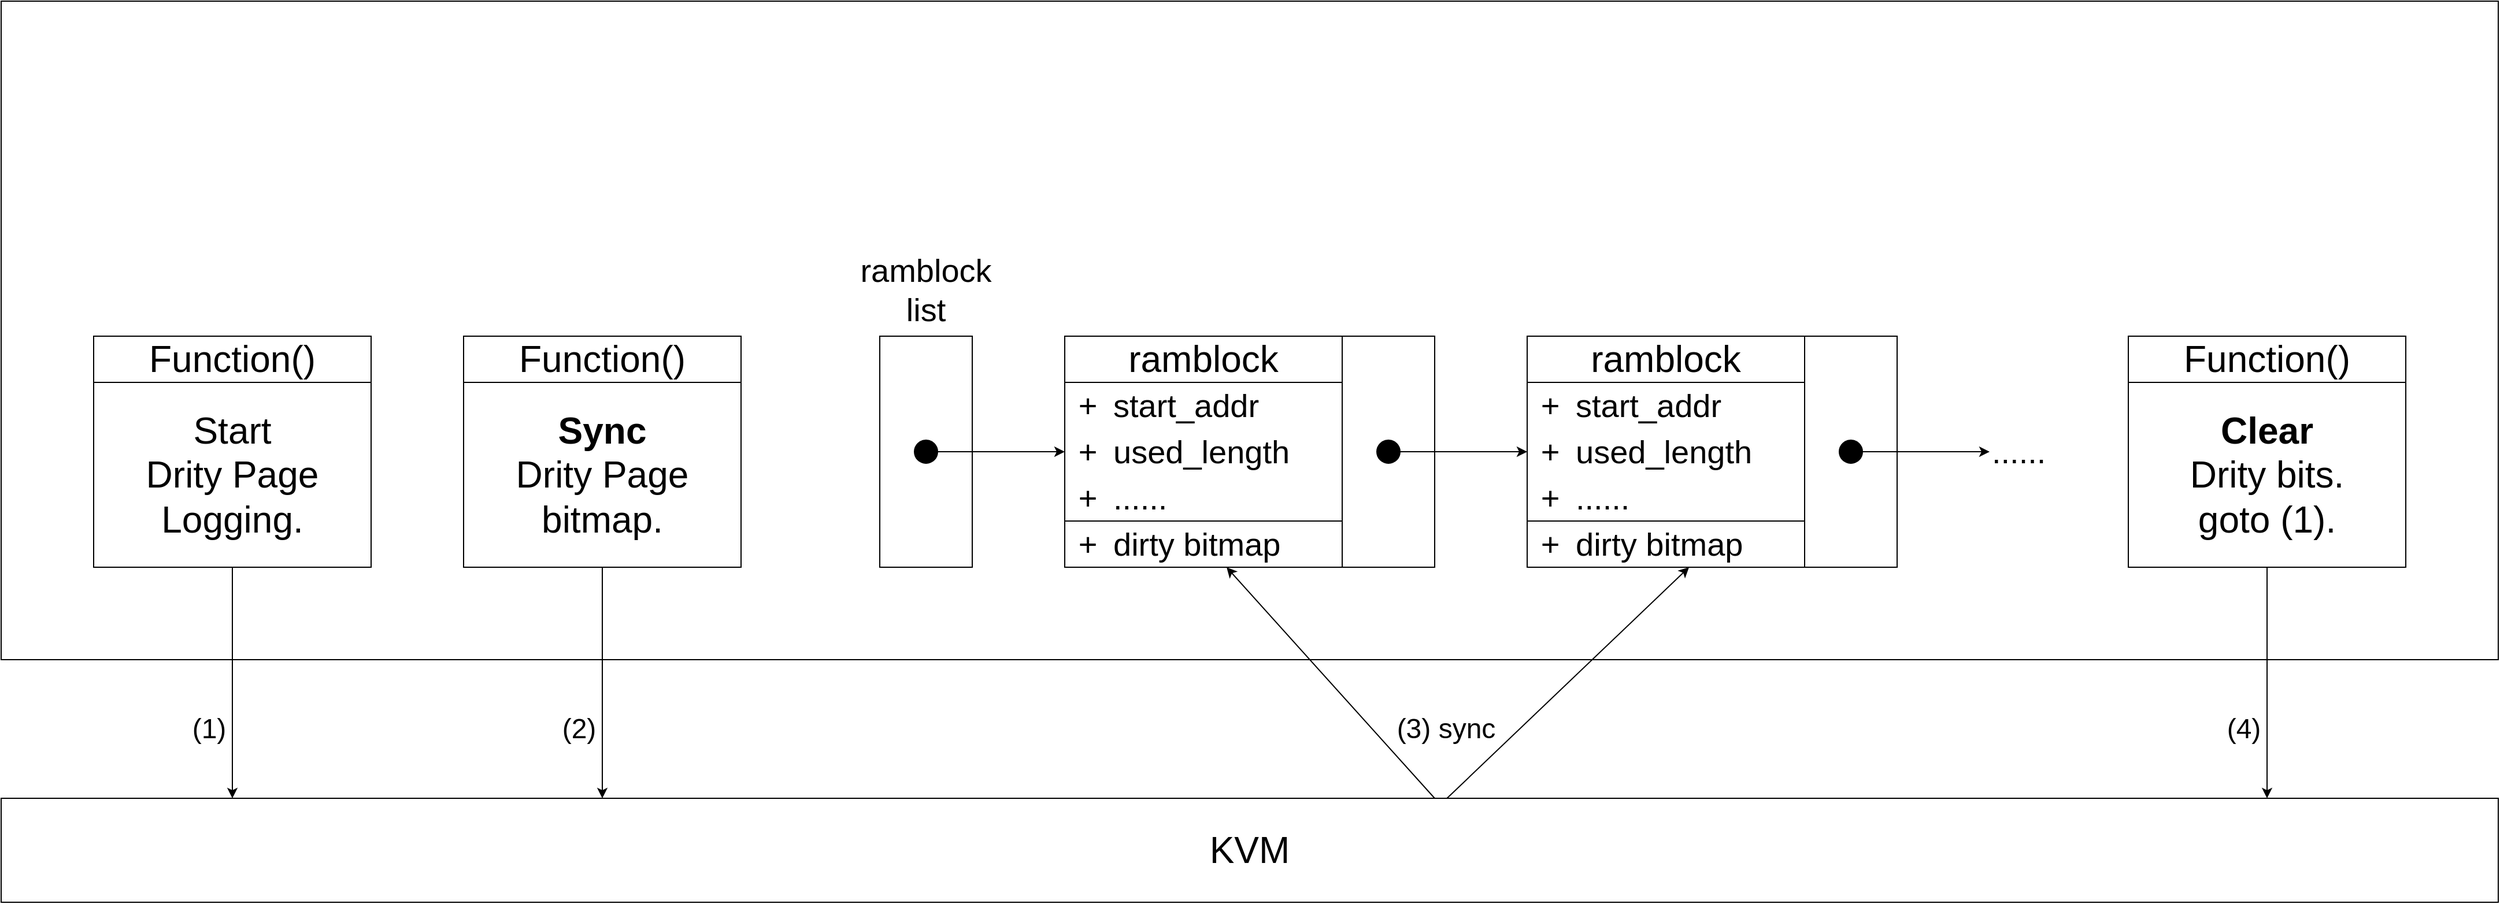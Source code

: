 <mxfile version="21.6.2" type="github">
  <diagram name="第 1 页" id="eFLcW4rc1OjBL_pe3tL0">
    <mxGraphModel dx="2846" dy="2324" grid="1" gridSize="10" guides="1" tooltips="1" connect="1" arrows="1" fold="1" page="1" pageScale="1" pageWidth="827" pageHeight="1169" math="0" shadow="0">
      <root>
        <mxCell id="0" />
        <mxCell id="1" parent="0" />
        <mxCell id="zmStRXuhUgsYv_nEsaAY-51" value="" style="rounded=0;whiteSpace=wrap;html=1;" vertex="1" parent="1">
          <mxGeometry x="-720" y="-130" width="2160" height="570" as="geometry" />
        </mxCell>
        <mxCell id="zmStRXuhUgsYv_nEsaAY-1" value="" style="rounded=0;whiteSpace=wrap;html=1;align=left;" vertex="1" parent="1">
          <mxGeometry x="200" y="200" width="240" height="160" as="geometry" />
        </mxCell>
        <mxCell id="zmStRXuhUgsYv_nEsaAY-2" value="" style="rounded=0;whiteSpace=wrap;html=1;" vertex="1" parent="1">
          <mxGeometry x="440" y="160" width="80" height="200" as="geometry" />
        </mxCell>
        <mxCell id="zmStRXuhUgsYv_nEsaAY-3" value="&lt;font style=&quot;font-size: 32px;&quot;&gt;ramblock&lt;/font&gt;" style="rounded=0;whiteSpace=wrap;html=1;" vertex="1" parent="1">
          <mxGeometry x="200" y="160" width="240" height="40" as="geometry" />
        </mxCell>
        <mxCell id="zmStRXuhUgsYv_nEsaAY-4" value="&lt;span style=&quot;background-color: initial;&quot;&gt;&lt;font style=&quot;font-size: 28px;&quot;&gt;dirty bitmap&lt;/font&gt;&lt;/span&gt;" style="text;html=1;strokeColor=none;fillColor=none;align=left;verticalAlign=middle;whiteSpace=wrap;rounded=0;" vertex="1" parent="1">
          <mxGeometry x="240" y="320" width="200" height="40" as="geometry" />
        </mxCell>
        <mxCell id="zmStRXuhUgsYv_nEsaAY-5" value="&lt;font style=&quot;font-size: 28px;&quot;&gt;+&lt;/font&gt;" style="text;html=1;strokeColor=none;fillColor=none;align=center;verticalAlign=middle;whiteSpace=wrap;rounded=0;" vertex="1" parent="1">
          <mxGeometry x="200" y="320" width="40" height="40" as="geometry" />
        </mxCell>
        <mxCell id="zmStRXuhUgsYv_nEsaAY-6" value="&lt;span style=&quot;background-color: initial;&quot;&gt;&lt;font style=&quot;font-size: 28px;&quot;&gt;start_addr&lt;/font&gt;&lt;/span&gt;" style="text;html=1;strokeColor=none;fillColor=none;align=left;verticalAlign=middle;whiteSpace=wrap;rounded=0;" vertex="1" parent="1">
          <mxGeometry x="240" y="200" width="200" height="40" as="geometry" />
        </mxCell>
        <mxCell id="zmStRXuhUgsYv_nEsaAY-7" value="&lt;font style=&quot;font-size: 28px;&quot;&gt;+&lt;/font&gt;" style="text;html=1;strokeColor=none;fillColor=none;align=center;verticalAlign=middle;whiteSpace=wrap;rounded=0;" vertex="1" parent="1">
          <mxGeometry x="200" y="200" width="40" height="40" as="geometry" />
        </mxCell>
        <mxCell id="zmStRXuhUgsYv_nEsaAY-8" value="&lt;span style=&quot;background-color: initial;&quot;&gt;&lt;font style=&quot;font-size: 28px;&quot;&gt;used_length&lt;/font&gt;&lt;/span&gt;" style="text;html=1;strokeColor=none;fillColor=none;align=left;verticalAlign=middle;whiteSpace=wrap;rounded=0;" vertex="1" parent="1">
          <mxGeometry x="240" y="240" width="200" height="40" as="geometry" />
        </mxCell>
        <mxCell id="zmStRXuhUgsYv_nEsaAY-9" value="&lt;font style=&quot;font-size: 28px;&quot;&gt;+&lt;/font&gt;" style="text;html=1;strokeColor=none;fillColor=none;align=center;verticalAlign=middle;whiteSpace=wrap;rounded=0;" vertex="1" parent="1">
          <mxGeometry x="200" y="240" width="40" height="40" as="geometry" />
        </mxCell>
        <mxCell id="zmStRXuhUgsYv_nEsaAY-10" value="&lt;span style=&quot;background-color: initial;&quot;&gt;&lt;font style=&quot;font-size: 28px;&quot;&gt;......&lt;/font&gt;&lt;/span&gt;" style="text;html=1;strokeColor=none;fillColor=none;align=left;verticalAlign=middle;whiteSpace=wrap;rounded=0;" vertex="1" parent="1">
          <mxGeometry x="240" y="280" width="200" height="40" as="geometry" />
        </mxCell>
        <mxCell id="zmStRXuhUgsYv_nEsaAY-11" value="&lt;font style=&quot;font-size: 28px;&quot;&gt;+&lt;/font&gt;" style="text;html=1;strokeColor=none;fillColor=none;align=center;verticalAlign=middle;whiteSpace=wrap;rounded=0;" vertex="1" parent="1">
          <mxGeometry x="200" y="280" width="40" height="40" as="geometry" />
        </mxCell>
        <mxCell id="zmStRXuhUgsYv_nEsaAY-12" value="" style="rounded=0;whiteSpace=wrap;html=1;align=left;" vertex="1" parent="1">
          <mxGeometry x="600" y="200" width="240" height="160" as="geometry" />
        </mxCell>
        <mxCell id="zmStRXuhUgsYv_nEsaAY-13" value="" style="rounded=0;whiteSpace=wrap;html=1;" vertex="1" parent="1">
          <mxGeometry x="840" y="160" width="80" height="200" as="geometry" />
        </mxCell>
        <mxCell id="zmStRXuhUgsYv_nEsaAY-14" value="&lt;font style=&quot;font-size: 32px;&quot;&gt;ramblock&lt;/font&gt;" style="rounded=0;whiteSpace=wrap;html=1;" vertex="1" parent="1">
          <mxGeometry x="600" y="160" width="240" height="40" as="geometry" />
        </mxCell>
        <mxCell id="zmStRXuhUgsYv_nEsaAY-15" value="&lt;span style=&quot;background-color: initial;&quot;&gt;&lt;font style=&quot;font-size: 28px;&quot;&gt;dirty bitmap&lt;/font&gt;&lt;/span&gt;" style="text;html=1;strokeColor=none;fillColor=none;align=left;verticalAlign=middle;whiteSpace=wrap;rounded=0;" vertex="1" parent="1">
          <mxGeometry x="640" y="320" width="200" height="40" as="geometry" />
        </mxCell>
        <mxCell id="zmStRXuhUgsYv_nEsaAY-16" value="&lt;font style=&quot;font-size: 28px;&quot;&gt;+&lt;/font&gt;" style="text;html=1;strokeColor=none;fillColor=none;align=center;verticalAlign=middle;whiteSpace=wrap;rounded=0;" vertex="1" parent="1">
          <mxGeometry x="600" y="320" width="40" height="40" as="geometry" />
        </mxCell>
        <mxCell id="zmStRXuhUgsYv_nEsaAY-17" value="&lt;span style=&quot;background-color: initial;&quot;&gt;&lt;font style=&quot;font-size: 28px;&quot;&gt;start_addr&lt;/font&gt;&lt;/span&gt;" style="text;html=1;strokeColor=none;fillColor=none;align=left;verticalAlign=middle;whiteSpace=wrap;rounded=0;" vertex="1" parent="1">
          <mxGeometry x="640" y="200" width="200" height="40" as="geometry" />
        </mxCell>
        <mxCell id="zmStRXuhUgsYv_nEsaAY-18" value="&lt;font style=&quot;font-size: 28px;&quot;&gt;+&lt;/font&gt;" style="text;html=1;strokeColor=none;fillColor=none;align=center;verticalAlign=middle;whiteSpace=wrap;rounded=0;" vertex="1" parent="1">
          <mxGeometry x="600" y="200" width="40" height="40" as="geometry" />
        </mxCell>
        <mxCell id="zmStRXuhUgsYv_nEsaAY-19" value="&lt;span style=&quot;background-color: initial;&quot;&gt;&lt;font style=&quot;font-size: 28px;&quot;&gt;used_length&lt;/font&gt;&lt;/span&gt;" style="text;html=1;strokeColor=none;fillColor=none;align=left;verticalAlign=middle;whiteSpace=wrap;rounded=0;" vertex="1" parent="1">
          <mxGeometry x="640" y="240" width="200" height="40" as="geometry" />
        </mxCell>
        <mxCell id="zmStRXuhUgsYv_nEsaAY-20" value="&lt;font style=&quot;font-size: 28px;&quot;&gt;+&lt;/font&gt;" style="text;html=1;strokeColor=none;fillColor=none;align=center;verticalAlign=middle;whiteSpace=wrap;rounded=0;" vertex="1" parent="1">
          <mxGeometry x="600" y="240" width="40" height="40" as="geometry" />
        </mxCell>
        <mxCell id="zmStRXuhUgsYv_nEsaAY-21" value="&lt;span style=&quot;background-color: initial;&quot;&gt;&lt;font style=&quot;font-size: 28px;&quot;&gt;......&lt;/font&gt;&lt;/span&gt;" style="text;html=1;strokeColor=none;fillColor=none;align=left;verticalAlign=middle;whiteSpace=wrap;rounded=0;" vertex="1" parent="1">
          <mxGeometry x="640" y="280" width="200" height="40" as="geometry" />
        </mxCell>
        <mxCell id="zmStRXuhUgsYv_nEsaAY-22" value="&lt;font style=&quot;font-size: 28px;&quot;&gt;+&lt;/font&gt;" style="text;html=1;strokeColor=none;fillColor=none;align=center;verticalAlign=middle;whiteSpace=wrap;rounded=0;" vertex="1" parent="1">
          <mxGeometry x="600" y="280" width="40" height="40" as="geometry" />
        </mxCell>
        <mxCell id="zmStRXuhUgsYv_nEsaAY-23" value="" style="rounded=0;whiteSpace=wrap;html=1;" vertex="1" parent="1">
          <mxGeometry x="40" y="160" width="80" height="200" as="geometry" />
        </mxCell>
        <mxCell id="zmStRXuhUgsYv_nEsaAY-25" style="edgeStyle=orthogonalEdgeStyle;rounded=0;orthogonalLoop=1;jettySize=auto;html=1;exitX=1;exitY=0.5;exitDx=0;exitDy=0;entryX=0;entryY=0.5;entryDx=0;entryDy=0;" edge="1" parent="1" source="zmStRXuhUgsYv_nEsaAY-24" target="zmStRXuhUgsYv_nEsaAY-9">
          <mxGeometry relative="1" as="geometry" />
        </mxCell>
        <mxCell id="zmStRXuhUgsYv_nEsaAY-24" value="" style="ellipse;whiteSpace=wrap;html=1;aspect=fixed;fillColor=#000000;" vertex="1" parent="1">
          <mxGeometry x="70" y="250" width="20" height="20" as="geometry" />
        </mxCell>
        <mxCell id="zmStRXuhUgsYv_nEsaAY-26" value="&lt;div style=&quot;&quot;&gt;&lt;span style=&quot;font-size: 28px; background-color: initial;&quot;&gt;ramblock&lt;/span&gt;&lt;/div&gt;&lt;span style=&quot;background-color: initial;&quot;&gt;&lt;div style=&quot;&quot;&gt;&lt;span style=&quot;font-size: 28px; background-color: initial;&quot;&gt;list&lt;/span&gt;&lt;/div&gt;&lt;/span&gt;" style="text;html=1;strokeColor=none;fillColor=none;align=center;verticalAlign=middle;whiteSpace=wrap;rounded=0;" vertex="1" parent="1">
          <mxGeometry y="80" width="160" height="80" as="geometry" />
        </mxCell>
        <mxCell id="zmStRXuhUgsYv_nEsaAY-28" style="edgeStyle=orthogonalEdgeStyle;rounded=0;orthogonalLoop=1;jettySize=auto;html=1;exitX=1;exitY=0.5;exitDx=0;exitDy=0;entryX=0;entryY=0.5;entryDx=0;entryDy=0;" edge="1" parent="1" source="zmStRXuhUgsYv_nEsaAY-27" target="zmStRXuhUgsYv_nEsaAY-20">
          <mxGeometry relative="1" as="geometry" />
        </mxCell>
        <mxCell id="zmStRXuhUgsYv_nEsaAY-27" value="" style="ellipse;whiteSpace=wrap;html=1;aspect=fixed;fillColor=#000000;" vertex="1" parent="1">
          <mxGeometry x="470" y="250" width="20" height="20" as="geometry" />
        </mxCell>
        <mxCell id="zmStRXuhUgsYv_nEsaAY-30" style="edgeStyle=orthogonalEdgeStyle;rounded=0;orthogonalLoop=1;jettySize=auto;html=1;exitX=1;exitY=0.5;exitDx=0;exitDy=0;" edge="1" parent="1" source="zmStRXuhUgsYv_nEsaAY-29">
          <mxGeometry relative="1" as="geometry">
            <mxPoint x="1000" y="260" as="targetPoint" />
          </mxGeometry>
        </mxCell>
        <mxCell id="zmStRXuhUgsYv_nEsaAY-29" value="" style="ellipse;whiteSpace=wrap;html=1;aspect=fixed;fillColor=#000000;" vertex="1" parent="1">
          <mxGeometry x="870" y="250" width="20" height="20" as="geometry" />
        </mxCell>
        <mxCell id="zmStRXuhUgsYv_nEsaAY-31" value="&lt;span style=&quot;background-color: initial;&quot;&gt;&lt;font style=&quot;font-size: 28px;&quot;&gt;......&lt;/font&gt;&lt;/span&gt;" style="text;html=1;strokeColor=none;fillColor=none;align=left;verticalAlign=middle;whiteSpace=wrap;rounded=0;" vertex="1" parent="1">
          <mxGeometry x="1000" y="240" width="80" height="40" as="geometry" />
        </mxCell>
        <mxCell id="zmStRXuhUgsYv_nEsaAY-32" value="&lt;font style=&quot;font-size: 32px;&quot;&gt;&lt;b&gt;Sync&lt;/b&gt;&lt;br&gt;Drity Page&lt;br&gt;bitmap.&lt;br&gt;&lt;/font&gt;" style="rounded=0;whiteSpace=wrap;html=1;" vertex="1" parent="1">
          <mxGeometry x="-320" y="200" width="240" height="160" as="geometry" />
        </mxCell>
        <mxCell id="zmStRXuhUgsYv_nEsaAY-33" value="&lt;font style=&quot;font-size: 32px;&quot;&gt;KVM&lt;/font&gt;" style="rounded=0;whiteSpace=wrap;html=1;" vertex="1" parent="1">
          <mxGeometry x="-720" y="560" width="2160" height="90" as="geometry" />
        </mxCell>
        <mxCell id="zmStRXuhUgsYv_nEsaAY-35" value="" style="endArrow=classic;html=1;rounded=0;" edge="1" parent="1">
          <mxGeometry width="50" height="50" relative="1" as="geometry">
            <mxPoint x="-200" y="360" as="sourcePoint" />
            <mxPoint x="-200" y="560" as="targetPoint" />
          </mxGeometry>
        </mxCell>
        <mxCell id="zmStRXuhUgsYv_nEsaAY-36" value="&lt;font style=&quot;font-size: 24px;&quot;&gt;(2)&lt;/font&gt;" style="text;html=1;strokeColor=none;fillColor=none;align=center;verticalAlign=middle;whiteSpace=wrap;rounded=0;" vertex="1" parent="1">
          <mxGeometry x="-240" y="480" width="40" height="40" as="geometry" />
        </mxCell>
        <mxCell id="zmStRXuhUgsYv_nEsaAY-37" value="&lt;font style=&quot;font-size: 32px;&quot;&gt;Start&lt;br&gt;Drity Page&lt;br&gt;Logging.&lt;br&gt;&lt;/font&gt;" style="rounded=0;whiteSpace=wrap;html=1;" vertex="1" parent="1">
          <mxGeometry x="-640" y="200" width="240" height="160" as="geometry" />
        </mxCell>
        <mxCell id="zmStRXuhUgsYv_nEsaAY-38" value="" style="endArrow=classic;html=1;rounded=0;" edge="1" parent="1">
          <mxGeometry width="50" height="50" relative="1" as="geometry">
            <mxPoint x="-520" y="360" as="sourcePoint" />
            <mxPoint x="-520" y="560" as="targetPoint" />
          </mxGeometry>
        </mxCell>
        <mxCell id="zmStRXuhUgsYv_nEsaAY-39" value="&lt;font style=&quot;font-size: 24px;&quot;&gt;(1)&lt;/font&gt;" style="text;html=1;strokeColor=none;fillColor=none;align=center;verticalAlign=middle;whiteSpace=wrap;rounded=0;" vertex="1" parent="1">
          <mxGeometry x="-560" y="480" width="40" height="40" as="geometry" />
        </mxCell>
        <mxCell id="zmStRXuhUgsYv_nEsaAY-40" value="&lt;font style=&quot;font-size: 32px;&quot;&gt;&lt;b&gt;Clear&lt;/b&gt;&lt;br&gt;Drity bits.&lt;br&gt;goto (1).&lt;br&gt;&lt;/font&gt;" style="rounded=0;whiteSpace=wrap;html=1;" vertex="1" parent="1">
          <mxGeometry x="1120" y="200" width="240" height="160" as="geometry" />
        </mxCell>
        <mxCell id="zmStRXuhUgsYv_nEsaAY-41" value="" style="endArrow=classic;html=1;rounded=0;" edge="1" parent="1">
          <mxGeometry width="50" height="50" relative="1" as="geometry">
            <mxPoint x="1240" y="360" as="sourcePoint" />
            <mxPoint x="1240" y="560" as="targetPoint" />
          </mxGeometry>
        </mxCell>
        <mxCell id="zmStRXuhUgsYv_nEsaAY-42" value="&lt;font style=&quot;font-size: 24px;&quot;&gt;(4)&lt;/font&gt;" style="text;html=1;strokeColor=none;fillColor=none;align=center;verticalAlign=middle;whiteSpace=wrap;rounded=0;" vertex="1" parent="1">
          <mxGeometry x="1200" y="480" width="40" height="40" as="geometry" />
        </mxCell>
        <mxCell id="zmStRXuhUgsYv_nEsaAY-43" value="" style="endArrow=classic;html=1;rounded=0;entryX=0.5;entryY=1;entryDx=0;entryDy=0;" edge="1" parent="1" target="zmStRXuhUgsYv_nEsaAY-4">
          <mxGeometry width="50" height="50" relative="1" as="geometry">
            <mxPoint x="520" y="560" as="sourcePoint" />
            <mxPoint x="570" y="510" as="targetPoint" />
          </mxGeometry>
        </mxCell>
        <mxCell id="zmStRXuhUgsYv_nEsaAY-44" value="" style="endArrow=classic;html=1;rounded=0;entryX=0.5;entryY=1;entryDx=0;entryDy=0;exitX=0.579;exitY=0;exitDx=0;exitDy=0;exitPerimeter=0;" edge="1" parent="1" source="zmStRXuhUgsYv_nEsaAY-33" target="zmStRXuhUgsYv_nEsaAY-15">
          <mxGeometry width="50" height="50" relative="1" as="geometry">
            <mxPoint x="540" y="530" as="sourcePoint" />
            <mxPoint x="350" y="490" as="targetPoint" />
          </mxGeometry>
        </mxCell>
        <mxCell id="zmStRXuhUgsYv_nEsaAY-45" value="&lt;font style=&quot;font-size: 24px;&quot;&gt;(3) sync&lt;/font&gt;" style="text;html=1;strokeColor=none;fillColor=none;align=center;verticalAlign=middle;whiteSpace=wrap;rounded=0;" vertex="1" parent="1">
          <mxGeometry x="480" y="480" width="100" height="40" as="geometry" />
        </mxCell>
        <mxCell id="zmStRXuhUgsYv_nEsaAY-46" value="" style="endArrow=none;html=1;rounded=0;entryX=1;entryY=1;entryDx=0;entryDy=0;" edge="1" parent="1" target="zmStRXuhUgsYv_nEsaAY-10">
          <mxGeometry width="50" height="50" relative="1" as="geometry">
            <mxPoint x="200" y="320" as="sourcePoint" />
            <mxPoint x="250" y="270" as="targetPoint" />
          </mxGeometry>
        </mxCell>
        <mxCell id="zmStRXuhUgsYv_nEsaAY-47" value="" style="endArrow=none;html=1;rounded=0;entryX=1;entryY=1;entryDx=0;entryDy=0;" edge="1" parent="1" target="zmStRXuhUgsYv_nEsaAY-21">
          <mxGeometry width="50" height="50" relative="1" as="geometry">
            <mxPoint x="600" y="320" as="sourcePoint" />
            <mxPoint x="650" y="270" as="targetPoint" />
          </mxGeometry>
        </mxCell>
        <mxCell id="zmStRXuhUgsYv_nEsaAY-48" value="&lt;font style=&quot;font-size: 32px;&quot;&gt;Function()&lt;/font&gt;" style="rounded=0;whiteSpace=wrap;html=1;" vertex="1" parent="1">
          <mxGeometry x="-640" y="160" width="240" height="40" as="geometry" />
        </mxCell>
        <mxCell id="zmStRXuhUgsYv_nEsaAY-49" value="&lt;font style=&quot;font-size: 32px;&quot;&gt;Function()&lt;/font&gt;" style="rounded=0;whiteSpace=wrap;html=1;" vertex="1" parent="1">
          <mxGeometry x="-320" y="160" width="240" height="40" as="geometry" />
        </mxCell>
        <mxCell id="zmStRXuhUgsYv_nEsaAY-50" value="&lt;font style=&quot;font-size: 32px;&quot;&gt;Function()&lt;/font&gt;" style="rounded=0;whiteSpace=wrap;html=1;" vertex="1" parent="1">
          <mxGeometry x="1120" y="160" width="240" height="40" as="geometry" />
        </mxCell>
      </root>
    </mxGraphModel>
  </diagram>
</mxfile>
